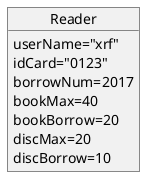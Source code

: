 @startuml
object Reader
Reader : userName="xrf"
Reader : idCard="0123"
Reader : borrowNum=2017
Reader : bookMax=40
Reader : bookBorrow=20
Reader : discMax=20
Reader : discBorrow=10
@enduml